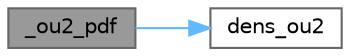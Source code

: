 digraph "_ou2_pdf"
{
 // LATEX_PDF_SIZE
  bgcolor="transparent";
  edge [fontname=Helvetica,fontsize=10,labelfontname=Helvetica,labelfontsize=10];
  node [fontname=Helvetica,fontsize=10,shape=box,height=0.2,width=0.4];
  rankdir="LR";
  Node1 [id="Node000001",label="_ou2_pdf",height=0.2,width=0.4,color="gray40", fillcolor="grey60", style="filled", fontcolor="black",tooltip=" "];
  Node1 -> Node2 [id="edge1_Node000001_Node000002",color="steelblue1",style="solid",tooltip=" "];
  Node2 [id="Node000002",label="dens_ou2",height=0.2,width=0.4,color="grey40", fillcolor="white", style="filled",URL="$ou2_8c.html#a8c409ae997e2b81c3b15dd2f40f78a8a",tooltip=" "];
}

